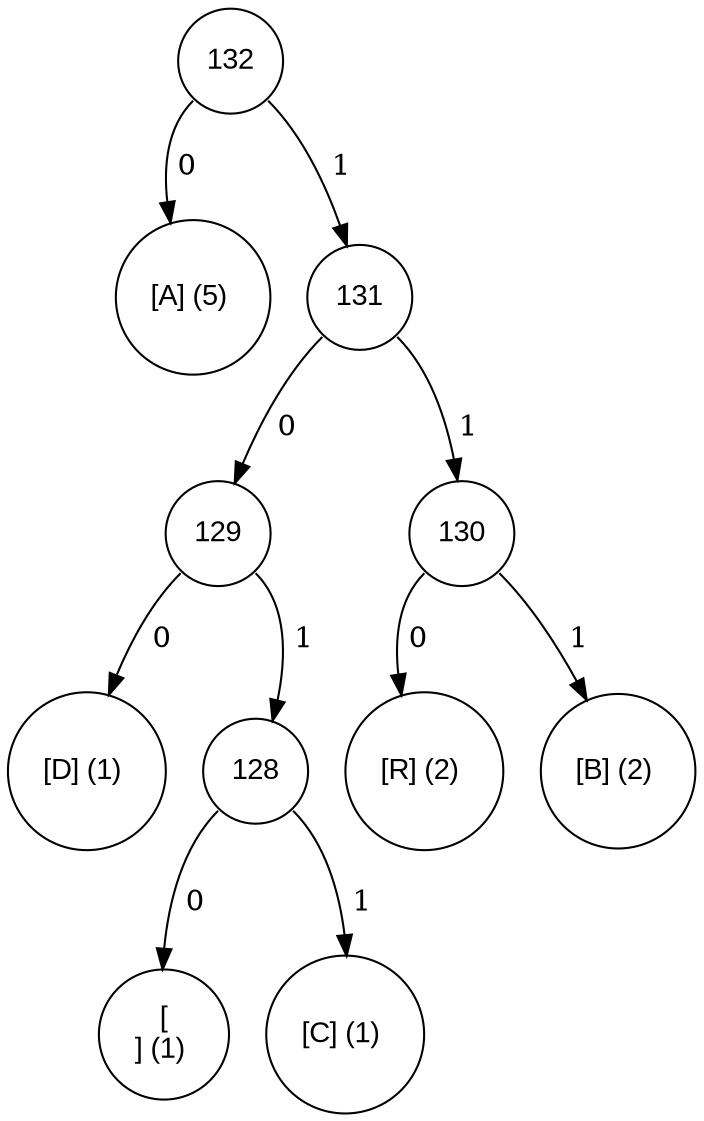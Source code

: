 digraph tree {
	node [fontname="Arial", shape="circle", width=0.5]; 

132:sw -> 65 [label = " 0"]; 
65 [label = "[A] (5) "]; 
132:se -> 131 [label = " 1"]; 
131 [label = "131"]; 
131:sw -> 129 [label = " 0"]; 
129 [label = "129"]; 
129:sw -> 68 [label = " 0"]; 
68 [label = "[D] (1) "]; 
129:se -> 128 [label = " 1"]; 
128 [label = "128"]; 
128:sw -> 10 [label = " 0"]; 
10 [label = "[
] (1) "]; 
128:se -> 67 [label = " 1"]; 
67 [label = "[C] (1) "]; 
131:se -> 130 [label = " 1"]; 
130 [label = "130"]; 
130:se -> 66 [label = " 1"]; 
66 [label = "[B] (2) "]; 
130:sw -> 82 [label = " 0"]; 
82 [label = "[R] (2) "]; 
}
